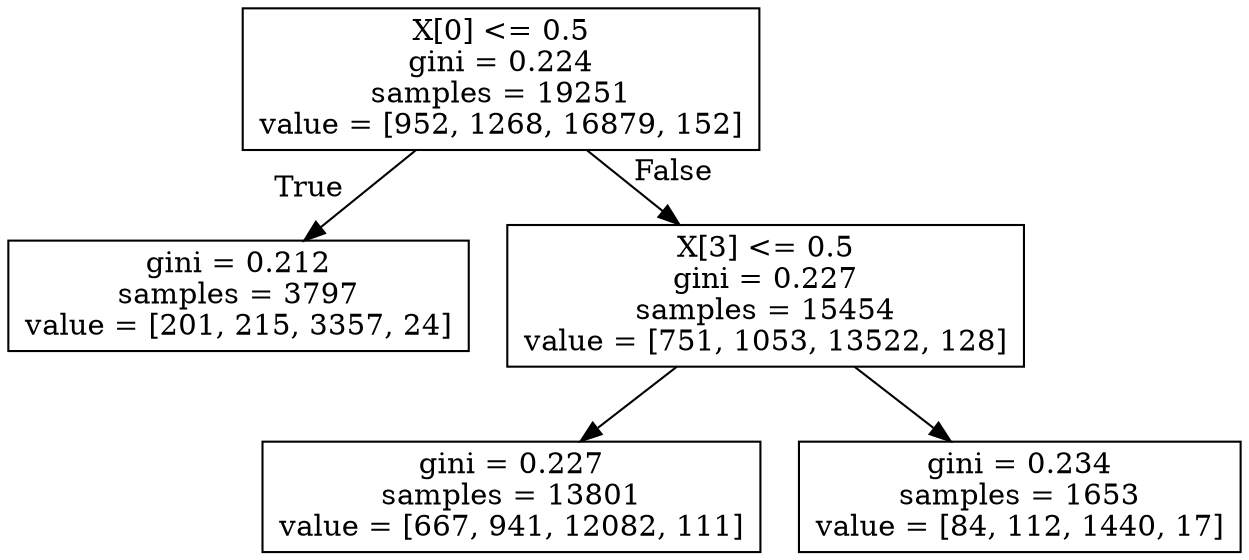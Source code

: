 digraph Tree {
node [shape=box] ;
0 [label="X[0] <= 0.5\ngini = 0.224\nsamples = 19251\nvalue = [952, 1268, 16879, 152]"] ;
1 [label="gini = 0.212\nsamples = 3797\nvalue = [201, 215, 3357, 24]"] ;
0 -> 1 [labeldistance=2.5, labelangle=45, headlabel="True"] ;
2 [label="X[3] <= 0.5\ngini = 0.227\nsamples = 15454\nvalue = [751, 1053, 13522, 128]"] ;
0 -> 2 [labeldistance=2.5, labelangle=-45, headlabel="False"] ;
3 [label="gini = 0.227\nsamples = 13801\nvalue = [667, 941, 12082, 111]"] ;
2 -> 3 ;
4 [label="gini = 0.234\nsamples = 1653\nvalue = [84, 112, 1440, 17]"] ;
2 -> 4 ;
}